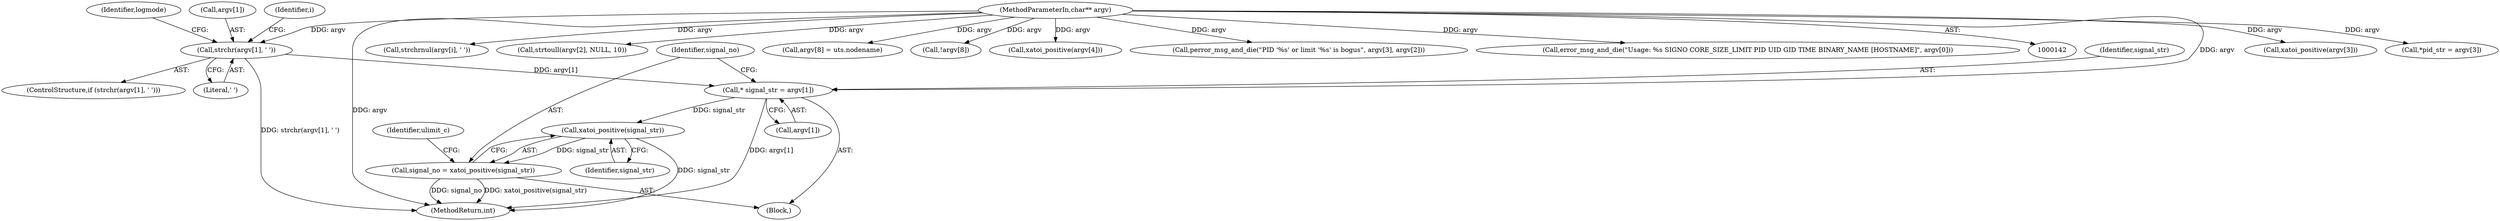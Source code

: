 digraph "0_abrt_17cb66b13997b0159b4253b3f5722db79f476d68@pointer" {
"1000177" [label="(Call,strchr(argv[1], ' '))"];
"1000144" [label="(MethodParameterIn,char** argv)"];
"1000257" [label="(Call,* signal_str = argv[1])"];
"1000265" [label="(Call,xatoi_positive(signal_str))"];
"1000263" [label="(Call,signal_no = xatoi_positive(signal_str))"];
"1000265" [label="(Call,xatoi_positive(signal_str))"];
"1001180" [label="(MethodReturn,int)"];
"1000204" [label="(Identifier,logmode)"];
"1000145" [label="(Block,)"];
"1000303" [label="(Call,xatoi_positive(argv[3]))"];
"1000264" [label="(Identifier,signal_no)"];
"1000295" [label="(Call,*pid_str = argv[3])"];
"1000144" [label="(MethodParameterIn,char** argv)"];
"1000266" [label="(Identifier,signal_str)"];
"1000196" [label="(Call,strchrnul(argv[i], ' '))"];
"1000270" [label="(Call,strtoull(argv[2], NULL, 10))"];
"1000354" [label="(Call,argv[8] = uts.nodename)"];
"1000178" [label="(Call,argv[1])"];
"1000258" [label="(Identifier,signal_str)"];
"1000346" [label="(Call,!argv[8])"];
"1000186" [label="(Identifier,i)"];
"1000176" [label="(ControlStructure,if (strchr(argv[1], ' ')))"];
"1000257" [label="(Call,* signal_str = argv[1])"];
"1000263" [label="(Call,signal_no = xatoi_positive(signal_str))"];
"1000269" [label="(Identifier,ulimit_c)"];
"1000259" [label="(Call,argv[1])"];
"1000310" [label="(Call,xatoi_positive(argv[4]))"];
"1000181" [label="(Literal,' ')"];
"1000321" [label="(Call,perror_msg_and_die(\"PID '%s' or limit '%s' is bogus\", argv[3], argv[2]))"];
"1000177" [label="(Call,strchr(argv[1], ' '))"];
"1000171" [label="(Call,error_msg_and_die(\"Usage: %s SIGNO CORE_SIZE_LIMIT PID UID GID TIME BINARY_NAME [HOSTNAME]\", argv[0]))"];
"1000177" -> "1000176"  [label="AST: "];
"1000177" -> "1000181"  [label="CFG: "];
"1000178" -> "1000177"  [label="AST: "];
"1000181" -> "1000177"  [label="AST: "];
"1000186" -> "1000177"  [label="CFG: "];
"1000204" -> "1000177"  [label="CFG: "];
"1000177" -> "1001180"  [label="DDG: strchr(argv[1], ' ')"];
"1000144" -> "1000177"  [label="DDG: argv"];
"1000177" -> "1000257"  [label="DDG: argv[1]"];
"1000144" -> "1000142"  [label="AST: "];
"1000144" -> "1001180"  [label="DDG: argv"];
"1000144" -> "1000171"  [label="DDG: argv"];
"1000144" -> "1000196"  [label="DDG: argv"];
"1000144" -> "1000257"  [label="DDG: argv"];
"1000144" -> "1000270"  [label="DDG: argv"];
"1000144" -> "1000295"  [label="DDG: argv"];
"1000144" -> "1000303"  [label="DDG: argv"];
"1000144" -> "1000310"  [label="DDG: argv"];
"1000144" -> "1000321"  [label="DDG: argv"];
"1000144" -> "1000346"  [label="DDG: argv"];
"1000144" -> "1000354"  [label="DDG: argv"];
"1000257" -> "1000145"  [label="AST: "];
"1000257" -> "1000259"  [label="CFG: "];
"1000258" -> "1000257"  [label="AST: "];
"1000259" -> "1000257"  [label="AST: "];
"1000264" -> "1000257"  [label="CFG: "];
"1000257" -> "1001180"  [label="DDG: argv[1]"];
"1000257" -> "1000265"  [label="DDG: signal_str"];
"1000265" -> "1000263"  [label="AST: "];
"1000265" -> "1000266"  [label="CFG: "];
"1000266" -> "1000265"  [label="AST: "];
"1000263" -> "1000265"  [label="CFG: "];
"1000265" -> "1001180"  [label="DDG: signal_str"];
"1000265" -> "1000263"  [label="DDG: signal_str"];
"1000263" -> "1000145"  [label="AST: "];
"1000264" -> "1000263"  [label="AST: "];
"1000269" -> "1000263"  [label="CFG: "];
"1000263" -> "1001180"  [label="DDG: xatoi_positive(signal_str)"];
"1000263" -> "1001180"  [label="DDG: signal_no"];
}
